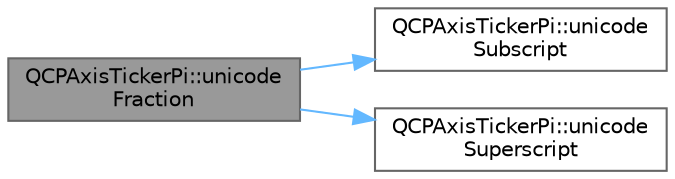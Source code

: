 digraph "QCPAxisTickerPi::unicodeFraction"
{
 // LATEX_PDF_SIZE
  bgcolor="transparent";
  edge [fontname=Helvetica,fontsize=10,labelfontname=Helvetica,labelfontsize=10];
  node [fontname=Helvetica,fontsize=10,shape=box,height=0.2,width=0.4];
  rankdir="LR";
  Node1 [label="QCPAxisTickerPi::unicode\lFraction",height=0.2,width=0.4,color="gray40", fillcolor="grey60", style="filled", fontcolor="black",tooltip=" "];
  Node1 -> Node2 [color="steelblue1",style="solid"];
  Node2 [label="QCPAxisTickerPi::unicode\lSubscript",height=0.2,width=0.4,color="grey40", fillcolor="white", style="filled",URL="$class_q_c_p_axis_ticker_pi.html#a5b3bb340adb888a30a96225e1ca23c7a",tooltip=" "];
  Node1 -> Node3 [color="steelblue1",style="solid"];
  Node3 [label="QCPAxisTickerPi::unicode\lSuperscript",height=0.2,width=0.4,color="grey40", fillcolor="white", style="filled",URL="$class_q_c_p_axis_ticker_pi.html#a34798972670b3760d649ccfe0d0ee9a5",tooltip=" "];
}
